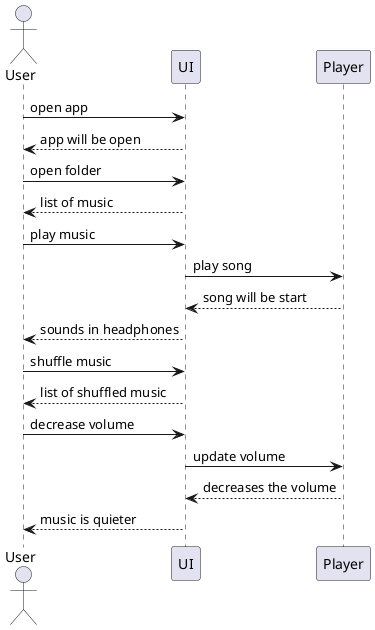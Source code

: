 @startuml
actor User
User -> UI: open app
UI --> User: app will be open

User -> UI: open folder
UI --> User: list of music

User -> UI: play music
UI -> Player: play song
Player --> UI: song will be start
UI --> User: sounds in headphones

User -> UI: shuffle music
User <-- UI: list of shuffled music

User -> UI: decrease volume
UI -> Player: update volume
Player --> UI: decreases the volume
UI --> User: music is quieter


@enduml